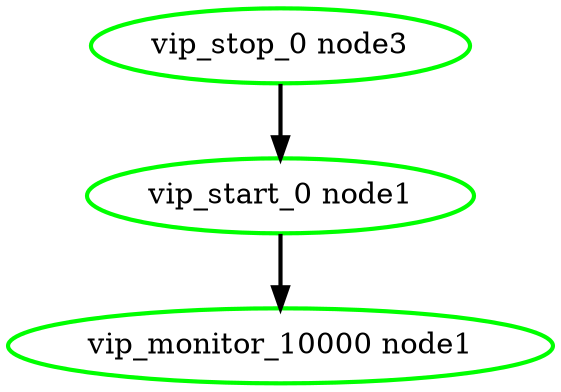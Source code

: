  digraph "g" {
"vip_monitor_10000 node1" [ style=bold color="green" fontcolor="black"]
"vip_start_0 node1" -> "vip_monitor_10000 node1" [ style = bold]
"vip_start_0 node1" [ style=bold color="green" fontcolor="black"]
"vip_stop_0 node3" -> "vip_start_0 node1" [ style = bold]
"vip_stop_0 node3" [ style=bold color="green" fontcolor="black"]
}

